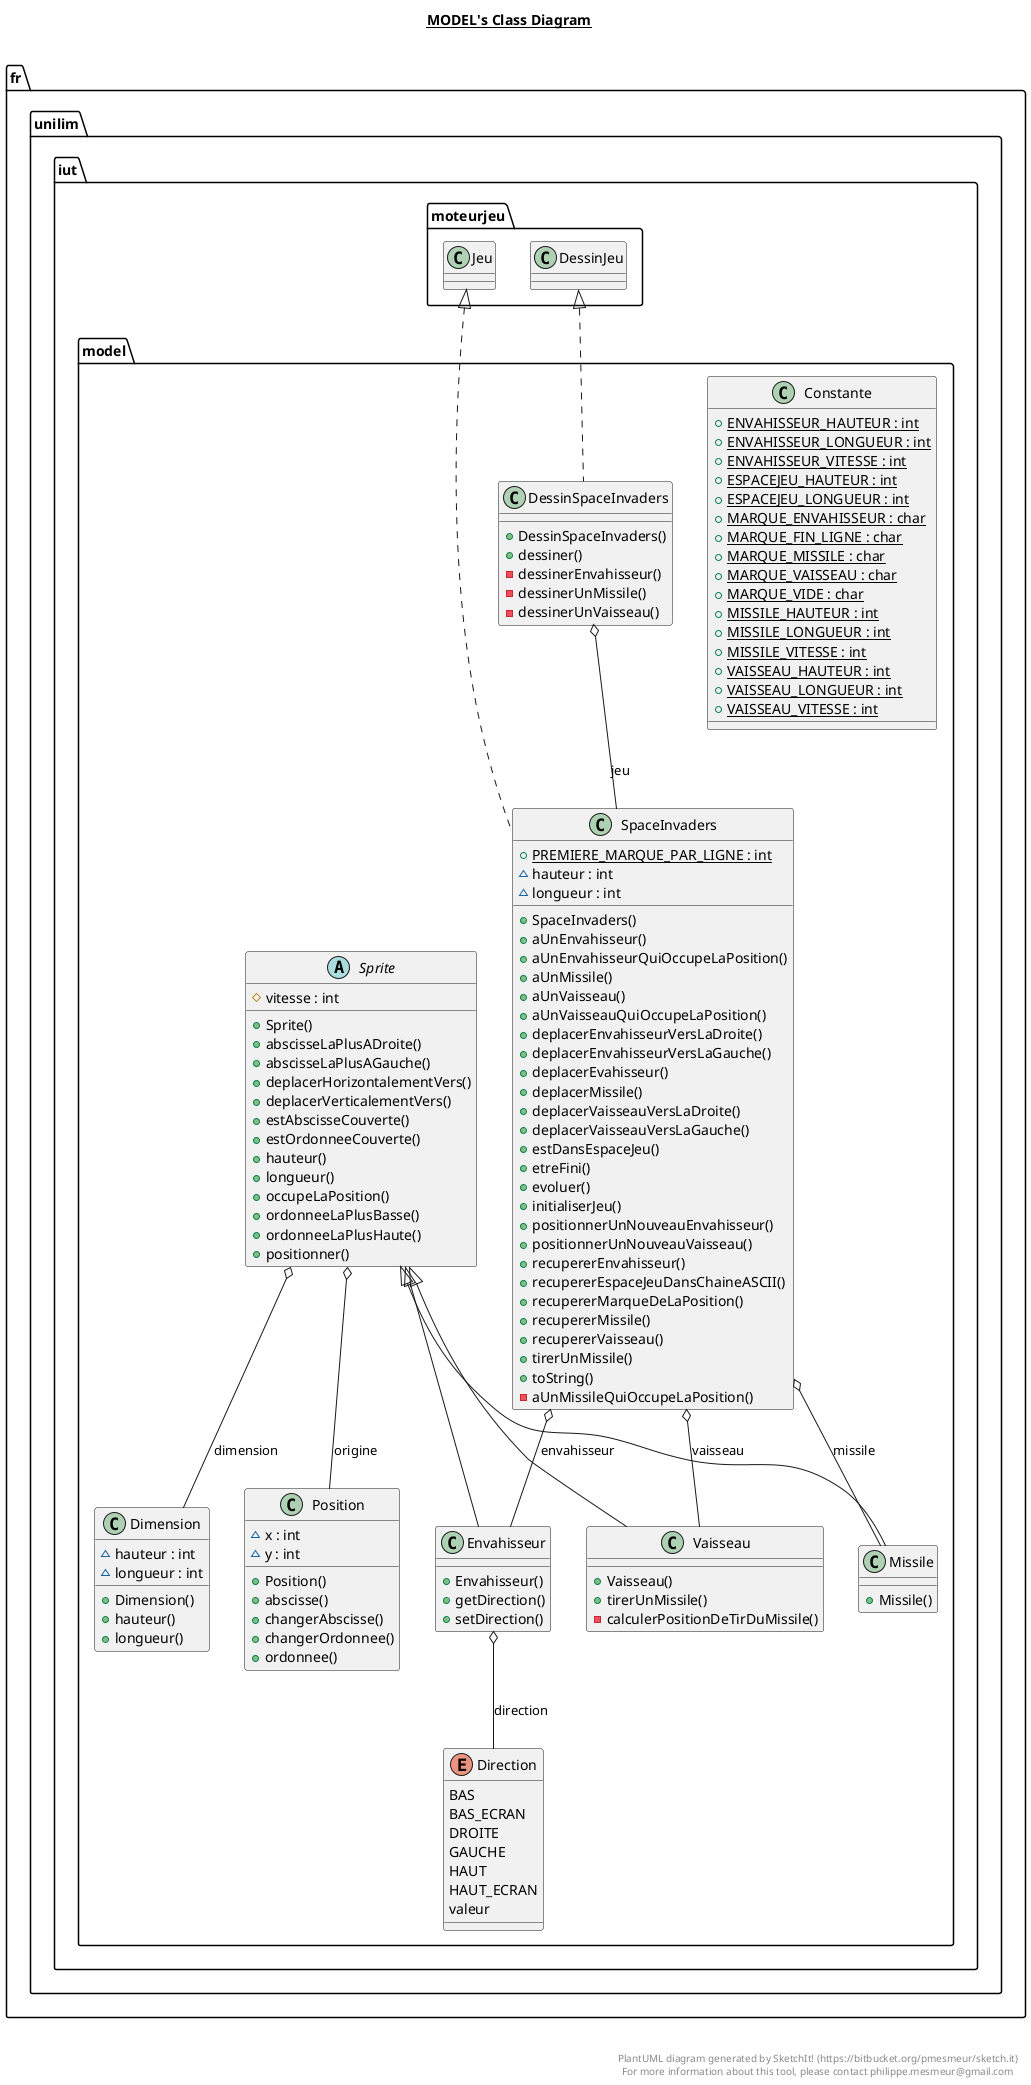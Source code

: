 @startuml

@startuml

title __MODEL's Class Diagram__\n

  namespace fr.unilim.iut {
    namespace model {
      class fr.unilim.iut.model.Constante {
          {static} + ENVAHISSEUR_HAUTEUR : int
          {static} + ENVAHISSEUR_LONGUEUR : int
          {static} + ENVAHISSEUR_VITESSE : int
          {static} + ESPACEJEU_HAUTEUR : int
          {static} + ESPACEJEU_LONGUEUR : int
          {static} + MARQUE_ENVAHISSEUR : char
          {static} + MARQUE_FIN_LIGNE : char
          {static} + MARQUE_MISSILE : char
          {static} + MARQUE_VAISSEAU : char
          {static} + MARQUE_VIDE : char
          {static} + MISSILE_HAUTEUR : int
          {static} + MISSILE_LONGUEUR : int
          {static} + MISSILE_VITESSE : int
          {static} + VAISSEAU_HAUTEUR : int
          {static} + VAISSEAU_LONGUEUR : int
          {static} + VAISSEAU_VITESSE : int
      }
    }
  }


  namespace fr.unilim.iut {
    namespace model {
      class fr.unilim.iut.model.DessinSpaceInvaders {
          + DessinSpaceInvaders()
          + dessiner()
          - dessinerEnvahisseur()
          - dessinerUnMissile()
          - dessinerUnVaisseau()
      }
    }
  }


  namespace fr.unilim.iut {
    namespace model {
      class fr.unilim.iut.model.Dimension {
          ~ hauteur : int
          ~ longueur : int
          + Dimension()
          + hauteur()
          + longueur()
      }
    }
  }


  namespace fr.unilim.iut {
    namespace model {
      enum Direction {
        BAS
        BAS_ECRAN
        DROITE
        GAUCHE
        HAUT
        HAUT_ECRAN
        valeur
      }
    }
  }


  namespace fr.unilim.iut {
    namespace model {
      class fr.unilim.iut.model.Envahisseur {
          + Envahisseur()
          + getDirection()
          + setDirection()
      }
    }
  }


  namespace fr.unilim.iut {
    namespace model {
      class fr.unilim.iut.model.Missile {
          + Missile()
      }
    }
  }


  namespace fr.unilim.iut {
    namespace model {
      class fr.unilim.iut.model.Position {
          ~ x : int
          ~ y : int
          + Position()
          + abscisse()
          + changerAbscisse()
          + changerOrdonnee()
          + ordonnee()
      }
    }
  }


  namespace fr.unilim.iut {
    namespace model {
      class fr.unilim.iut.model.SpaceInvaders {
          {static} + PREMIERE_MARQUE_PAR_LIGNE : int
          ~ hauteur : int
          ~ longueur : int
          + SpaceInvaders()
          + aUnEnvahisseur()
          + aUnEnvahisseurQuiOccupeLaPosition()
          + aUnMissile()
          + aUnVaisseau()
          + aUnVaisseauQuiOccupeLaPosition()
          + deplacerEnvahisseurVersLaDroite()
          + deplacerEnvahisseurVersLaGauche()
          + deplacerEvahisseur()
          + deplacerMissile()
          + deplacerVaisseauVersLaDroite()
          + deplacerVaisseauVersLaGauche()
          + estDansEspaceJeu()
          + etreFini()
          + evoluer()
          + initialiserJeu()
          + positionnerUnNouveauEnvahisseur()
          + positionnerUnNouveauVaisseau()
          + recupererEnvahisseur()
          + recupererEspaceJeuDansChaineASCII()
          + recupererMarqueDeLaPosition()
          + recupererMissile()
          + recupererVaisseau()
          + tirerUnMissile()
          + toString()
          - aUnMissileQuiOccupeLaPosition()
      }
    }
  }


  namespace fr.unilim.iut {
    namespace model {
      abstract class fr.unilim.iut.model.Sprite {
          # vitesse : int
          + Sprite()
          + abscisseLaPlusADroite()
          + abscisseLaPlusAGauche()
          + deplacerHorizontalementVers()
          + deplacerVerticalementVers()
          + estAbscisseCouverte()
          + estOrdonneeCouverte()
          + hauteur()
          + longueur()
          + occupeLaPosition()
          + ordonneeLaPlusBasse()
          + ordonneeLaPlusHaute()
          + positionner()
      }
    }
  }


  namespace fr.unilim.iut {
    namespace model {
      class fr.unilim.iut.model.Vaisseau {
          + Vaisseau()
          + tirerUnMissile()
          - calculerPositionDeTirDuMissile()
      }
    }
  }


  fr.unilim.iut.model.DessinSpaceInvaders .up.|> fr.unilim.iut.moteurjeu.DessinJeu
  fr.unilim.iut.model.DessinSpaceInvaders o-- fr.unilim.iut.model.SpaceInvaders : jeu
  fr.unilim.iut.model.Envahisseur -up-|> fr.unilim.iut.model.Sprite
  fr.unilim.iut.model.Envahisseur o-- fr.unilim.iut.model.Direction : direction
  fr.unilim.iut.model.Missile -up-|> fr.unilim.iut.model.Sprite
  fr.unilim.iut.model.SpaceInvaders .up.|> fr.unilim.iut.moteurjeu.Jeu
  fr.unilim.iut.model.SpaceInvaders o-- fr.unilim.iut.model.Envahisseur : envahisseur
  fr.unilim.iut.model.SpaceInvaders o-- fr.unilim.iut.model.Missile : missile
  fr.unilim.iut.model.SpaceInvaders o-- fr.unilim.iut.model.Vaisseau : vaisseau
  fr.unilim.iut.model.Sprite o-- fr.unilim.iut.model.Dimension : dimension
  fr.unilim.iut.model.Sprite o-- fr.unilim.iut.model.Position : origine
  fr.unilim.iut.model.Vaisseau -up-|> fr.unilim.iut.model.Sprite


right footer


PlantUML diagram generated by SketchIt! (https://bitbucket.org/pmesmeur/sketch.it)
For more information about this tool, please contact philippe.mesmeur@gmail.com
endfooter

@enduml


@enduml